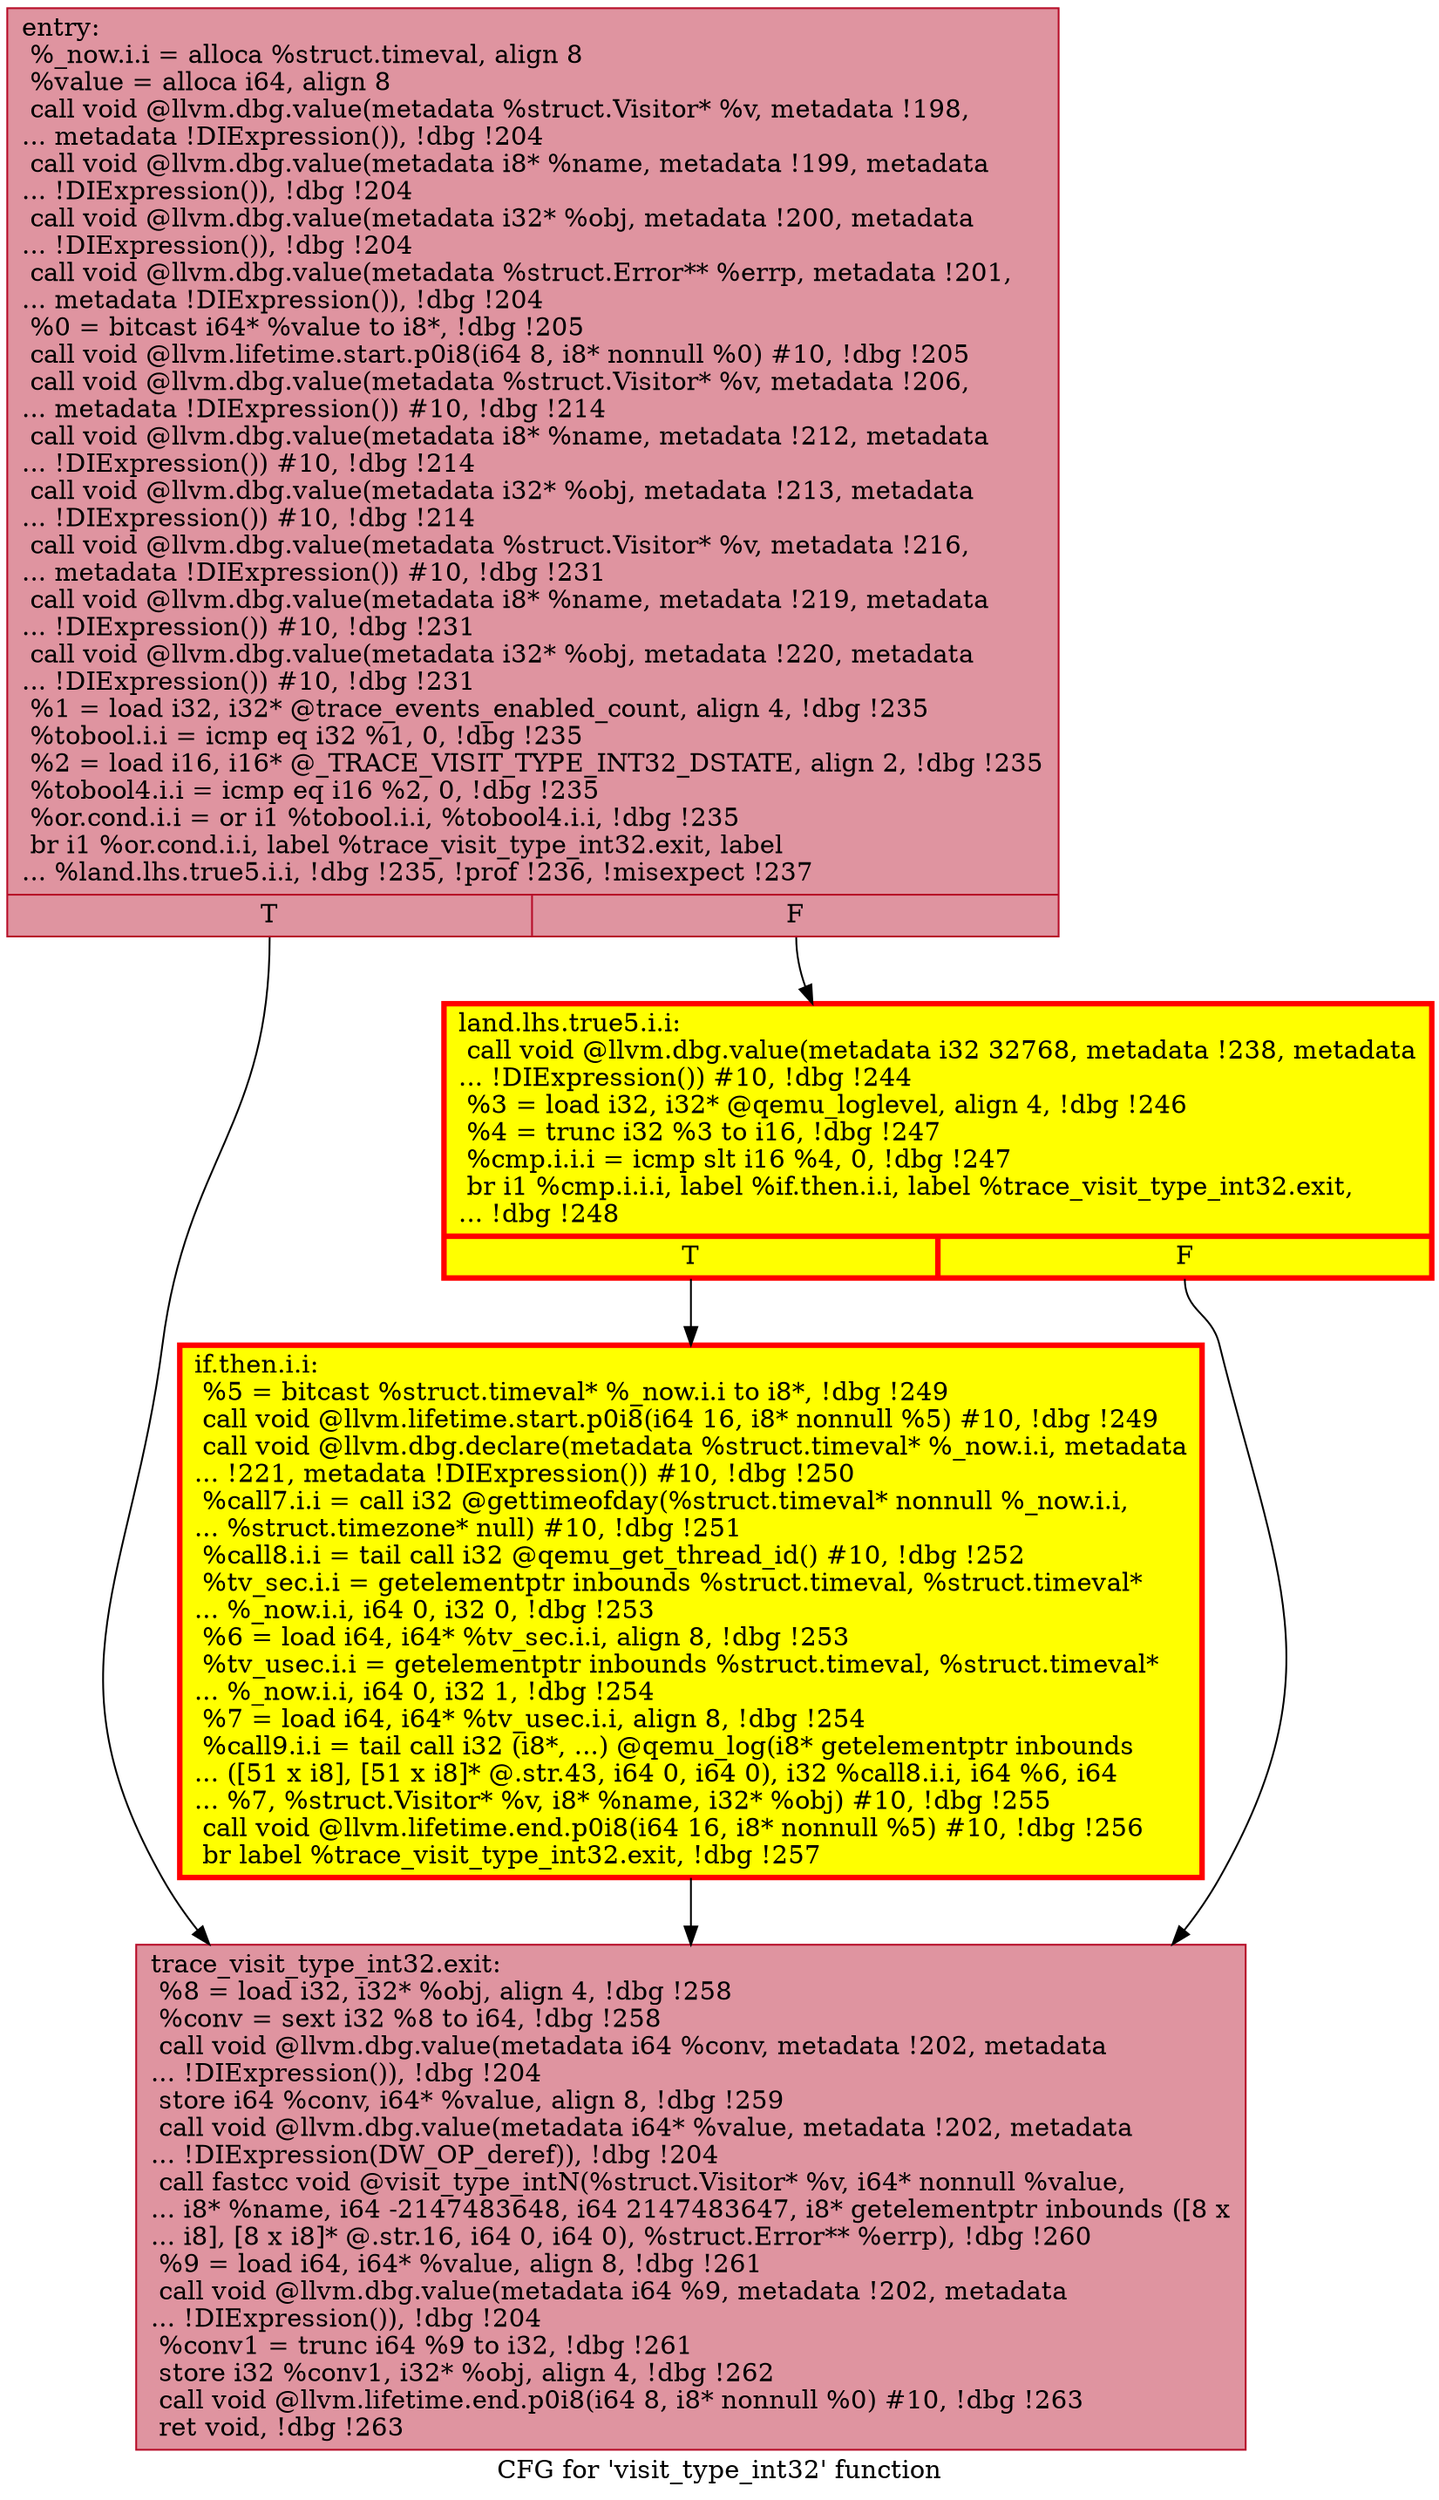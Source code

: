 digraph "CFG for 'visit_type_int32' function" {
	label="CFG for 'visit_type_int32' function";

	Node0x556642471a00 [shape=record,color="#b70d28ff", style=filled, fillcolor="#b70d2870",label="{entry:\l  %_now.i.i = alloca %struct.timeval, align 8\l  %value = alloca i64, align 8\l  call void @llvm.dbg.value(metadata %struct.Visitor* %v, metadata !198,\l... metadata !DIExpression()), !dbg !204\l  call void @llvm.dbg.value(metadata i8* %name, metadata !199, metadata\l... !DIExpression()), !dbg !204\l  call void @llvm.dbg.value(metadata i32* %obj, metadata !200, metadata\l... !DIExpression()), !dbg !204\l  call void @llvm.dbg.value(metadata %struct.Error** %errp, metadata !201,\l... metadata !DIExpression()), !dbg !204\l  %0 = bitcast i64* %value to i8*, !dbg !205\l  call void @llvm.lifetime.start.p0i8(i64 8, i8* nonnull %0) #10, !dbg !205\l  call void @llvm.dbg.value(metadata %struct.Visitor* %v, metadata !206,\l... metadata !DIExpression()) #10, !dbg !214\l  call void @llvm.dbg.value(metadata i8* %name, metadata !212, metadata\l... !DIExpression()) #10, !dbg !214\l  call void @llvm.dbg.value(metadata i32* %obj, metadata !213, metadata\l... !DIExpression()) #10, !dbg !214\l  call void @llvm.dbg.value(metadata %struct.Visitor* %v, metadata !216,\l... metadata !DIExpression()) #10, !dbg !231\l  call void @llvm.dbg.value(metadata i8* %name, metadata !219, metadata\l... !DIExpression()) #10, !dbg !231\l  call void @llvm.dbg.value(metadata i32* %obj, metadata !220, metadata\l... !DIExpression()) #10, !dbg !231\l  %1 = load i32, i32* @trace_events_enabled_count, align 4, !dbg !235\l  %tobool.i.i = icmp eq i32 %1, 0, !dbg !235\l  %2 = load i16, i16* @_TRACE_VISIT_TYPE_INT32_DSTATE, align 2, !dbg !235\l  %tobool4.i.i = icmp eq i16 %2, 0, !dbg !235\l  %or.cond.i.i = or i1 %tobool.i.i, %tobool4.i.i, !dbg !235\l  br i1 %or.cond.i.i, label %trace_visit_type_int32.exit, label\l... %land.lhs.true5.i.i, !dbg !235, !prof !236, !misexpect !237\l|{<s0>T|<s1>F}}"];
	Node0x556642471a00:s0 -> Node0x556642652480;
	Node0x556642471a00:s1 -> Node0x55664265b770;
	Node0x55664265b770 [shape=record,penwidth=3.0, style="filled", color="red", fillcolor="yellow",label="{land.lhs.true5.i.i:                               \l  call void @llvm.dbg.value(metadata i32 32768, metadata !238, metadata\l... !DIExpression()) #10, !dbg !244\l  %3 = load i32, i32* @qemu_loglevel, align 4, !dbg !246\l  %4 = trunc i32 %3 to i16, !dbg !247\l  %cmp.i.i.i = icmp slt i16 %4, 0, !dbg !247\l  br i1 %cmp.i.i.i, label %if.then.i.i, label %trace_visit_type_int32.exit,\l... !dbg !248\l|{<s0>T|<s1>F}}"];
	Node0x55664265b770:s0 -> Node0x55664264a1c0;
	Node0x55664265b770:s1 -> Node0x556642652480;
	Node0x55664264a1c0 [shape=record,penwidth=3.0, style="filled", color="red", fillcolor="yellow",label="{if.then.i.i:                                      \l  %5 = bitcast %struct.timeval* %_now.i.i to i8*, !dbg !249\l  call void @llvm.lifetime.start.p0i8(i64 16, i8* nonnull %5) #10, !dbg !249\l  call void @llvm.dbg.declare(metadata %struct.timeval* %_now.i.i, metadata\l... !221, metadata !DIExpression()) #10, !dbg !250\l  %call7.i.i = call i32 @gettimeofday(%struct.timeval* nonnull %_now.i.i,\l... %struct.timezone* null) #10, !dbg !251\l  %call8.i.i = tail call i32 @qemu_get_thread_id() #10, !dbg !252\l  %tv_sec.i.i = getelementptr inbounds %struct.timeval, %struct.timeval*\l... %_now.i.i, i64 0, i32 0, !dbg !253\l  %6 = load i64, i64* %tv_sec.i.i, align 8, !dbg !253\l  %tv_usec.i.i = getelementptr inbounds %struct.timeval, %struct.timeval*\l... %_now.i.i, i64 0, i32 1, !dbg !254\l  %7 = load i64, i64* %tv_usec.i.i, align 8, !dbg !254\l  %call9.i.i = tail call i32 (i8*, ...) @qemu_log(i8* getelementptr inbounds\l... ([51 x i8], [51 x i8]* @.str.43, i64 0, i64 0), i32 %call8.i.i, i64 %6, i64\l... %7, %struct.Visitor* %v, i8* %name, i32* %obj) #10, !dbg !255\l  call void @llvm.lifetime.end.p0i8(i64 16, i8* nonnull %5) #10, !dbg !256\l  br label %trace_visit_type_int32.exit, !dbg !257\l}"];
	Node0x55664264a1c0 -> Node0x556642652480;
	Node0x556642652480 [shape=record,color="#b70d28ff", style=filled, fillcolor="#b70d2870",label="{trace_visit_type_int32.exit:                      \l  %8 = load i32, i32* %obj, align 4, !dbg !258\l  %conv = sext i32 %8 to i64, !dbg !258\l  call void @llvm.dbg.value(metadata i64 %conv, metadata !202, metadata\l... !DIExpression()), !dbg !204\l  store i64 %conv, i64* %value, align 8, !dbg !259\l  call void @llvm.dbg.value(metadata i64* %value, metadata !202, metadata\l... !DIExpression(DW_OP_deref)), !dbg !204\l  call fastcc void @visit_type_intN(%struct.Visitor* %v, i64* nonnull %value,\l... i8* %name, i64 -2147483648, i64 2147483647, i8* getelementptr inbounds ([8 x\l... i8], [8 x i8]* @.str.16, i64 0, i64 0), %struct.Error** %errp), !dbg !260\l  %9 = load i64, i64* %value, align 8, !dbg !261\l  call void @llvm.dbg.value(metadata i64 %9, metadata !202, metadata\l... !DIExpression()), !dbg !204\l  %conv1 = trunc i64 %9 to i32, !dbg !261\l  store i32 %conv1, i32* %obj, align 4, !dbg !262\l  call void @llvm.lifetime.end.p0i8(i64 8, i8* nonnull %0) #10, !dbg !263\l  ret void, !dbg !263\l}"];
}
